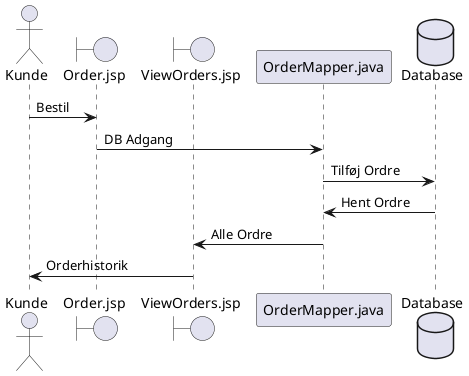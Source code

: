 @startuml

actor Kunde
boundary "Order.jsp" as Order
boundary "ViewOrders.jsp" as Orders
participant "OrderMapper.java" as OM
database "Database" as DB

Kunde -> Order : Bestil
Order -> OM : DB Adgang
OM -> DB : Tilføj Ordre
DB -> OM : Hent Ordre
OM -> Orders : Alle Ordre
Orders -> Kunde : Orderhistorik

@enduml